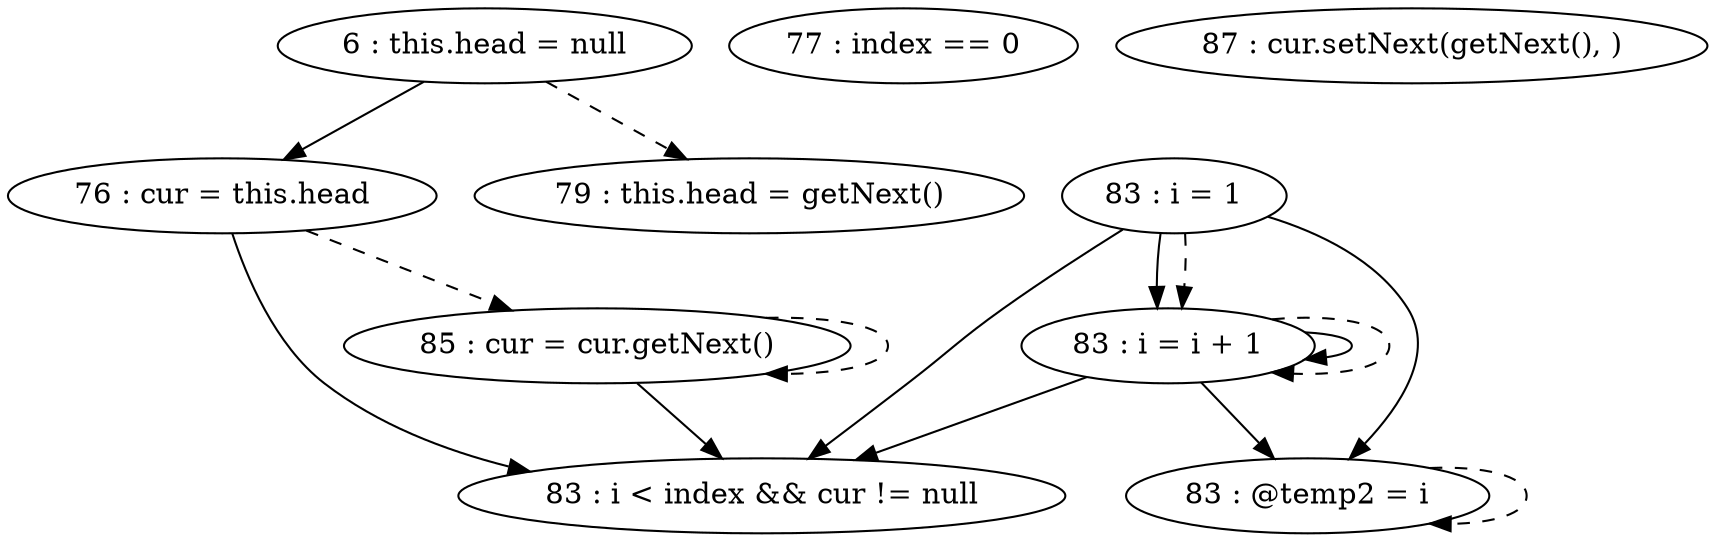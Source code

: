 digraph G {
"6 : this.head = null"
"6 : this.head = null" -> "76 : cur = this.head"
"6 : this.head = null" -> "79 : this.head = getNext()" [style=dashed]
"76 : cur = this.head"
"76 : cur = this.head" -> "83 : i < index && cur != null"
"76 : cur = this.head" -> "85 : cur = cur.getNext()" [style=dashed]
"77 : index == 0"
"79 : this.head = getNext()"
"83 : i = 1"
"83 : i = 1" -> "83 : i = i + 1"
"83 : i = 1" -> "83 : @temp2 = i"
"83 : i = 1" -> "83 : i < index && cur != null"
"83 : i = 1" -> "83 : i = i + 1" [style=dashed]
"83 : i < index && cur != null"
"85 : cur = cur.getNext()"
"85 : cur = cur.getNext()" -> "83 : i < index && cur != null"
"85 : cur = cur.getNext()" -> "85 : cur = cur.getNext()" [style=dashed]
"83 : @temp2 = i"
"83 : @temp2 = i" -> "83 : @temp2 = i" [style=dashed]
"83 : i = i + 1"
"83 : i = i + 1" -> "83 : i = i + 1"
"83 : i = i + 1" -> "83 : @temp2 = i"
"83 : i = i + 1" -> "83 : i < index && cur != null"
"83 : i = i + 1" -> "83 : i = i + 1" [style=dashed]
"87 : cur.setNext(getNext(), )"
}